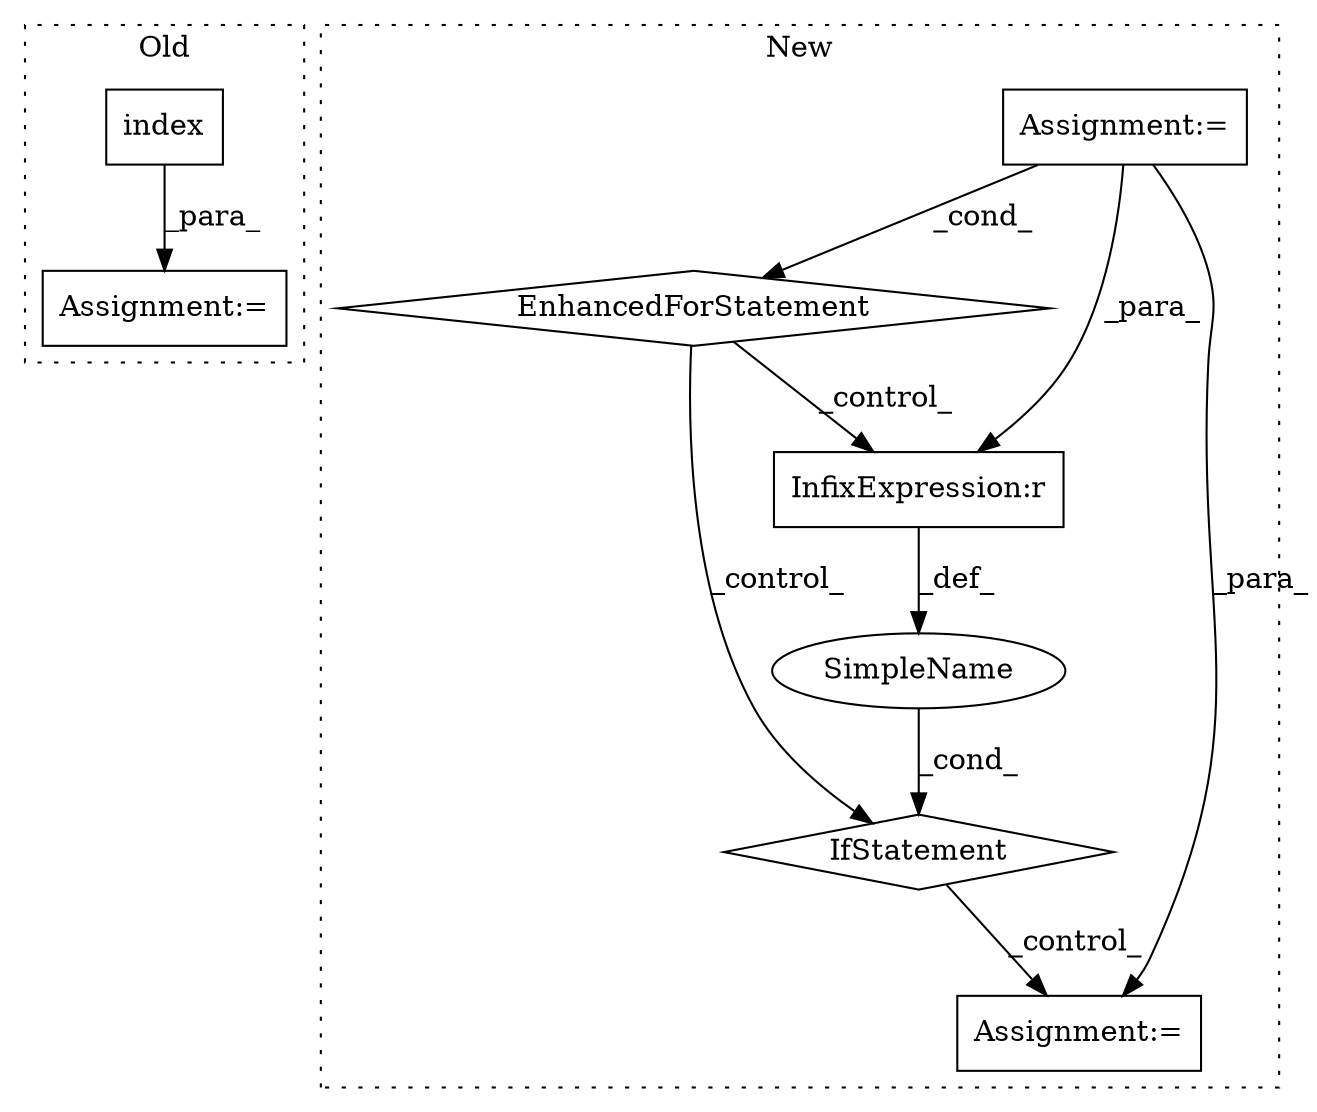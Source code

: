 digraph G {
subgraph cluster0 {
1 [label="index" a="32" s="4827,4834" l="6,1" shape="box"];
4 [label="Assignment:=" a="7" s="4820" l="1" shape="box"];
label = "Old";
style="dotted";
}
subgraph cluster1 {
2 [label="EnhancedForStatement" a="70" s="4810,4909" l="75,2" shape="diamond"];
3 [label="Assignment:=" a="7" s="4810,4909" l="75,2" shape="box"];
5 [label="InfixExpression:r" a="27" s="4928" l="3" shape="box"];
6 [label="IfStatement" a="25" s="4923,4934" l="4,2" shape="diamond"];
7 [label="SimpleName" a="42" s="" l="" shape="ellipse"];
8 [label="Assignment:=" a="7" s="4955" l="1" shape="box"];
label = "New";
style="dotted";
}
1 -> 4 [label="_para_"];
2 -> 5 [label="_control_"];
2 -> 6 [label="_control_"];
3 -> 2 [label="_cond_"];
3 -> 8 [label="_para_"];
3 -> 5 [label="_para_"];
5 -> 7 [label="_def_"];
6 -> 8 [label="_control_"];
7 -> 6 [label="_cond_"];
}